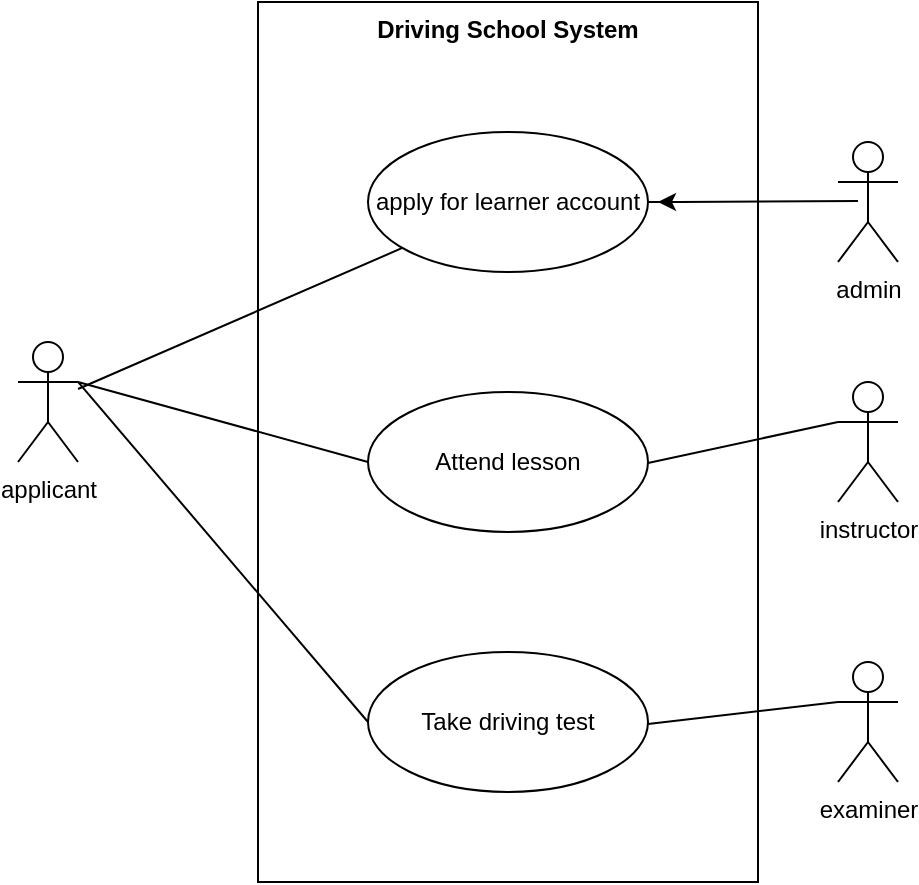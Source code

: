 <mxfile>
    <diagram id="P5dNBbFqR8l-t_MOohKO" name="Page-1">
        <mxGraphModel dx="706" dy="575" grid="1" gridSize="10" guides="1" tooltips="1" connect="1" arrows="1" fold="1" page="1" pageScale="1" pageWidth="1100" pageHeight="850" math="0" shadow="0">
            <root>
                <mxCell id="0"/>
                <mxCell id="1" parent="0"/>
                <mxCell id="2" value="applicant" style="shape=umlActor;verticalLabelPosition=bottom;verticalAlign=top;html=1;" vertex="1" parent="1">
                    <mxGeometry x="100" y="330" width="30" height="60" as="geometry"/>
                </mxCell>
                <mxCell id="3" value="Driving School System" style="shape=rect;html=1;verticalAlign=top;fontStyle=1;whiteSpace=wrap;align=center;" vertex="1" parent="1">
                    <mxGeometry x="220" y="160" width="250" height="440" as="geometry"/>
                </mxCell>
                <mxCell id="4" value="admin" style="shape=umlActor;verticalLabelPosition=bottom;verticalAlign=top;html=1;" vertex="1" parent="1">
                    <mxGeometry x="510" y="230" width="30" height="60" as="geometry"/>
                </mxCell>
                <mxCell id="5" value="instructor&lt;br&gt;" style="shape=umlActor;verticalLabelPosition=bottom;verticalAlign=top;html=1;" vertex="1" parent="1">
                    <mxGeometry x="510" y="350" width="30" height="60" as="geometry"/>
                </mxCell>
                <mxCell id="6" value="examiner" style="shape=umlActor;verticalLabelPosition=bottom;verticalAlign=top;html=1;" vertex="1" parent="1">
                    <mxGeometry x="510" y="490" width="30" height="60" as="geometry"/>
                </mxCell>
                <mxCell id="11" style="edgeStyle=orthogonalEdgeStyle;rounded=0;orthogonalLoop=1;jettySize=auto;html=1;" edge="1" parent="1" source="7">
                    <mxGeometry relative="1" as="geometry">
                        <mxPoint x="420" y="260" as="targetPoint"/>
                    </mxGeometry>
                </mxCell>
                <mxCell id="7" value="apply for learner account" style="ellipse;whiteSpace=wrap;html=1;" vertex="1" parent="1">
                    <mxGeometry x="275" y="225" width="140" height="70" as="geometry"/>
                </mxCell>
                <mxCell id="9" value="" style="edgeStyle=none;html=1;endArrow=none;verticalAlign=bottom;" edge="1" parent="1" source="2" target="7">
                    <mxGeometry width="160" relative="1" as="geometry">
                        <mxPoint x="130" y="260" as="sourcePoint"/>
                        <mxPoint x="270" y="260" as="targetPoint"/>
                    </mxGeometry>
                </mxCell>
                <mxCell id="10" value="" style="edgeStyle=none;html=1;endArrow=none;verticalAlign=bottom;" edge="1" parent="1">
                    <mxGeometry width="160" relative="1" as="geometry">
                        <mxPoint x="430" y="260" as="sourcePoint"/>
                        <mxPoint x="520" y="259.5" as="targetPoint"/>
                    </mxGeometry>
                </mxCell>
                <mxCell id="14" value="Take driving test" style="ellipse;whiteSpace=wrap;html=1;" vertex="1" parent="1">
                    <mxGeometry x="275" y="485" width="140" height="70" as="geometry"/>
                </mxCell>
                <mxCell id="15" value="Attend lesson" style="ellipse;whiteSpace=wrap;html=1;" vertex="1" parent="1">
                    <mxGeometry x="275" y="355" width="140" height="70" as="geometry"/>
                </mxCell>
                <mxCell id="16" value="" style="edgeStyle=none;html=1;endArrow=none;verticalAlign=bottom;entryX=0;entryY=0.5;entryDx=0;entryDy=0;" edge="1" parent="1" target="15">
                    <mxGeometry width="160" relative="1" as="geometry">
                        <mxPoint x="130" y="350" as="sourcePoint"/>
                        <mxPoint x="302.178" y="292.966" as="targetPoint"/>
                    </mxGeometry>
                </mxCell>
                <mxCell id="17" value="" style="edgeStyle=none;html=1;endArrow=none;verticalAlign=bottom;entryX=0;entryY=0.5;entryDx=0;entryDy=0;exitX=1;exitY=0.333;exitDx=0;exitDy=0;exitPerimeter=0;" edge="1" parent="1" source="2" target="14">
                    <mxGeometry width="160" relative="1" as="geometry">
                        <mxPoint x="140" y="360" as="sourcePoint"/>
                        <mxPoint x="285" y="400" as="targetPoint"/>
                    </mxGeometry>
                </mxCell>
                <mxCell id="18" value="" style="edgeStyle=none;html=1;endArrow=none;verticalAlign=bottom;entryX=0;entryY=0.333;entryDx=0;entryDy=0;entryPerimeter=0;" edge="1" parent="1" target="5">
                    <mxGeometry width="160" relative="1" as="geometry">
                        <mxPoint x="415" y="390.5" as="sourcePoint"/>
                        <mxPoint x="505" y="390" as="targetPoint"/>
                    </mxGeometry>
                </mxCell>
                <mxCell id="20" value="" style="edgeStyle=none;html=1;endArrow=none;verticalAlign=bottom;entryX=0;entryY=0.333;entryDx=0;entryDy=0;entryPerimeter=0;" edge="1" parent="1" target="6">
                    <mxGeometry width="160" relative="1" as="geometry">
                        <mxPoint x="415" y="521" as="sourcePoint"/>
                        <mxPoint x="510" y="500" as="targetPoint"/>
                    </mxGeometry>
                </mxCell>
            </root>
        </mxGraphModel>
    </diagram>
</mxfile>